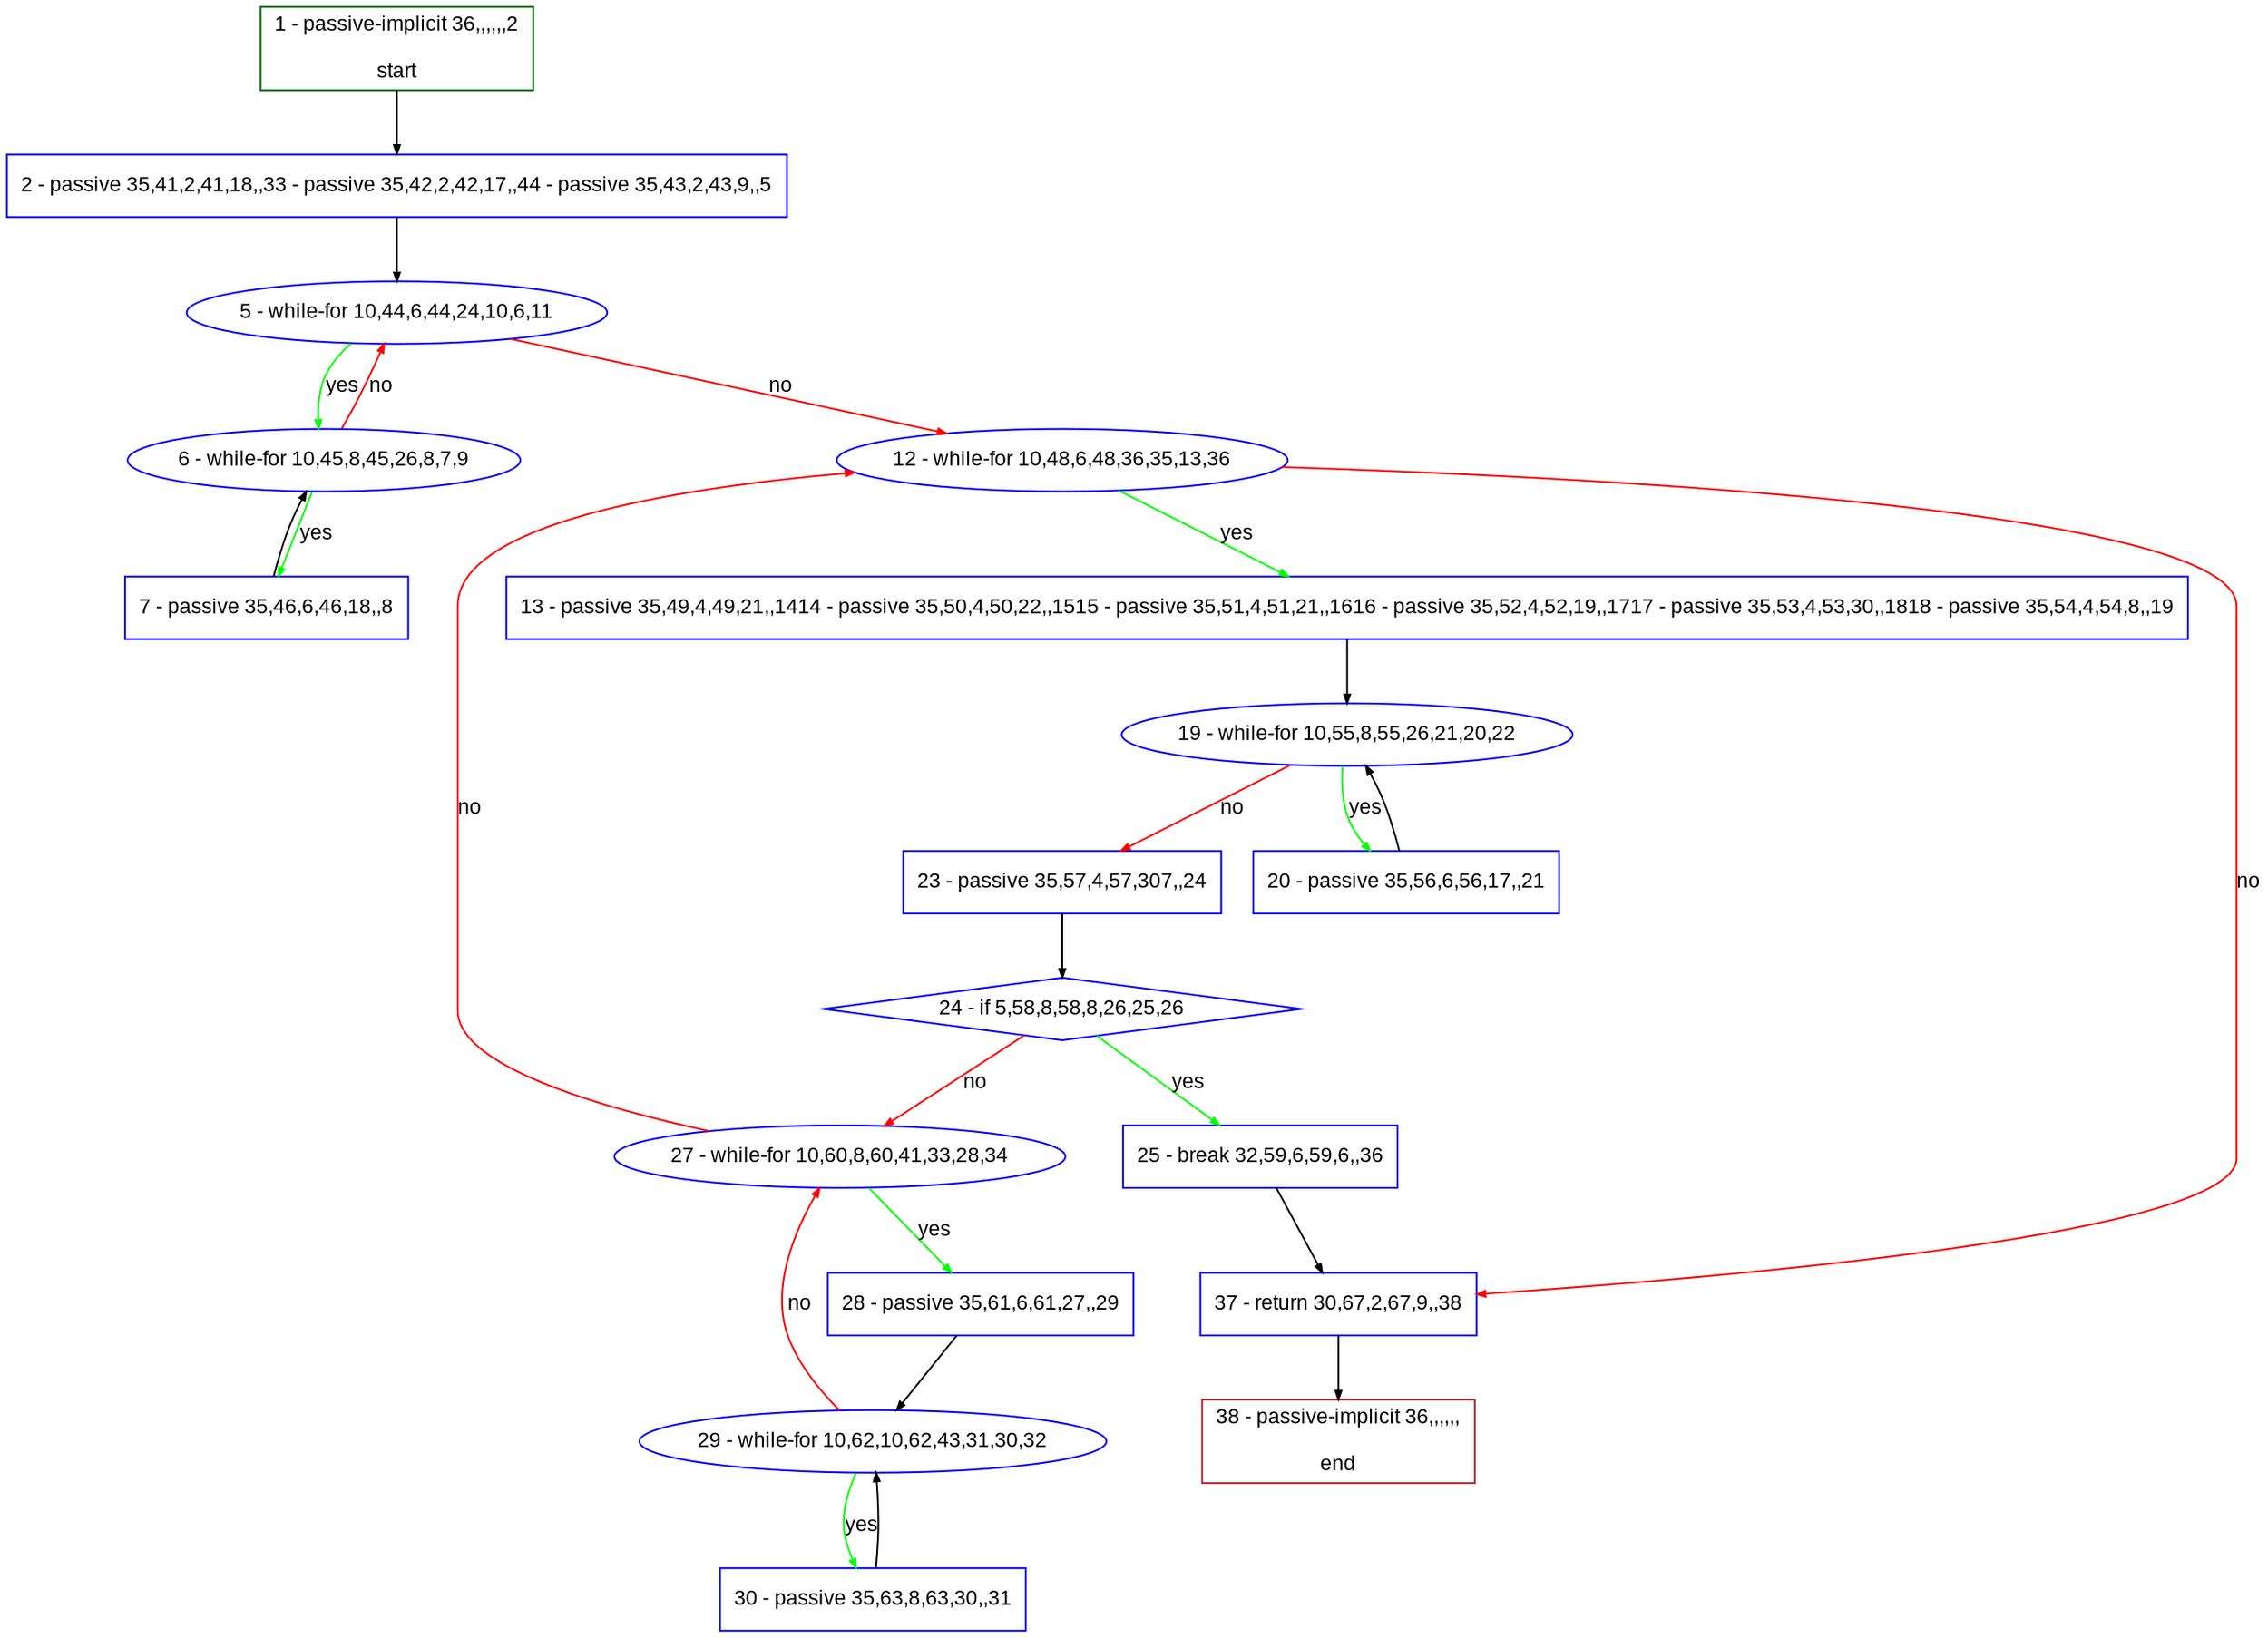 digraph "" {
  graph [pack="true", label="", fontsize="12", packmode="clust", fontname="Arial", fillcolor="#FFFFCC", bgcolor="white", style="rounded,filled", compound="true"];
  node [node_initialized="no", label="", color="grey", fontsize="12", fillcolor="white", fontname="Arial", style="filled", shape="rectangle", compound="true", fixedsize="false"];
  edge [fontcolor="black", arrowhead="normal", arrowtail="none", arrowsize="0.5", ltail="", label="", color="black", fontsize="12", lhead="", fontname="Arial", dir="forward", compound="true"];
  __N1 [label="2 - passive 35,41,2,41,18,,33 - passive 35,42,2,42,17,,44 - passive 35,43,2,43,9,,5", color="#0000ff", fillcolor="#ffffff", style="filled", shape="box"];
  __N2 [label="1 - passive-implicit 36,,,,,,2\n\nstart", color="#006400", fillcolor="#ffffff", style="filled", shape="box"];
  __N3 [label="5 - while-for 10,44,6,44,24,10,6,11", color="#0000ff", fillcolor="#ffffff", style="filled", shape="oval"];
  __N4 [label="6 - while-for 10,45,8,45,26,8,7,9", color="#0000ff", fillcolor="#ffffff", style="filled", shape="oval"];
  __N5 [label="12 - while-for 10,48,6,48,36,35,13,36", color="#0000ff", fillcolor="#ffffff", style="filled", shape="oval"];
  __N6 [label="7 - passive 35,46,6,46,18,,8", color="#0000ff", fillcolor="#ffffff", style="filled", shape="box"];
  __N7 [label="13 - passive 35,49,4,49,21,,1414 - passive 35,50,4,50,22,,1515 - passive 35,51,4,51,21,,1616 - passive 35,52,4,52,19,,1717 - passive 35,53,4,53,30,,1818 - passive 35,54,4,54,8,,19", color="#0000ff", fillcolor="#ffffff", style="filled", shape="box"];
  __N8 [label="37 - return 30,67,2,67,9,,38", color="#0000ff", fillcolor="#ffffff", style="filled", shape="box"];
  __N9 [label="19 - while-for 10,55,8,55,26,21,20,22", color="#0000ff", fillcolor="#ffffff", style="filled", shape="oval"];
  __N10 [label="20 - passive 35,56,6,56,17,,21", color="#0000ff", fillcolor="#ffffff", style="filled", shape="box"];
  __N11 [label="23 - passive 35,57,4,57,307,,24", color="#0000ff", fillcolor="#ffffff", style="filled", shape="box"];
  __N12 [label="24 - if 5,58,8,58,8,26,25,26", color="#0000ff", fillcolor="#ffffff", style="filled", shape="diamond"];
  __N13 [label="25 - break 32,59,6,59,6,,36", color="#0000ff", fillcolor="#ffffff", style="filled", shape="box"];
  __N14 [label="27 - while-for 10,60,8,60,41,33,28,34", color="#0000ff", fillcolor="#ffffff", style="filled", shape="oval"];
  __N15 [label="28 - passive 35,61,6,61,27,,29", color="#0000ff", fillcolor="#ffffff", style="filled", shape="box"];
  __N16 [label="29 - while-for 10,62,10,62,43,31,30,32", color="#0000ff", fillcolor="#ffffff", style="filled", shape="oval"];
  __N17 [label="30 - passive 35,63,8,63,30,,31", color="#0000ff", fillcolor="#ffffff", style="filled", shape="box"];
  __N18 [label="38 - passive-implicit 36,,,,,,\n\nend", color="#a52a2a", fillcolor="#ffffff", style="filled", shape="box"];
  __N2 -> __N1 [arrowhead="normal", arrowtail="none", color="#000000", label="", dir="forward"];
  __N1 -> __N3 [arrowhead="normal", arrowtail="none", color="#000000", label="", dir="forward"];
  __N3 -> __N4 [arrowhead="normal", arrowtail="none", color="#00ff00", label="yes", dir="forward"];
  __N4 -> __N3 [arrowhead="normal", arrowtail="none", color="#ff0000", label="no", dir="forward"];
  __N3 -> __N5 [arrowhead="normal", arrowtail="none", color="#ff0000", label="no", dir="forward"];
  __N4 -> __N6 [arrowhead="normal", arrowtail="none", color="#00ff00", label="yes", dir="forward"];
  __N6 -> __N4 [arrowhead="normal", arrowtail="none", color="#000000", label="", dir="forward"];
  __N5 -> __N7 [arrowhead="normal", arrowtail="none", color="#00ff00", label="yes", dir="forward"];
  __N5 -> __N8 [arrowhead="normal", arrowtail="none", color="#ff0000", label="no", dir="forward"];
  __N7 -> __N9 [arrowhead="normal", arrowtail="none", color="#000000", label="", dir="forward"];
  __N9 -> __N10 [arrowhead="normal", arrowtail="none", color="#00ff00", label="yes", dir="forward"];
  __N10 -> __N9 [arrowhead="normal", arrowtail="none", color="#000000", label="", dir="forward"];
  __N9 -> __N11 [arrowhead="normal", arrowtail="none", color="#ff0000", label="no", dir="forward"];
  __N11 -> __N12 [arrowhead="normal", arrowtail="none", color="#000000", label="", dir="forward"];
  __N12 -> __N13 [arrowhead="normal", arrowtail="none", color="#00ff00", label="yes", dir="forward"];
  __N12 -> __N14 [arrowhead="normal", arrowtail="none", color="#ff0000", label="no", dir="forward"];
  __N13 -> __N8 [arrowhead="normal", arrowtail="none", color="#000000", label="", dir="forward"];
  __N14 -> __N5 [arrowhead="normal", arrowtail="none", color="#ff0000", label="no", dir="forward"];
  __N14 -> __N15 [arrowhead="normal", arrowtail="none", color="#00ff00", label="yes", dir="forward"];
  __N15 -> __N16 [arrowhead="normal", arrowtail="none", color="#000000", label="", dir="forward"];
  __N16 -> __N14 [arrowhead="normal", arrowtail="none", color="#ff0000", label="no", dir="forward"];
  __N16 -> __N17 [arrowhead="normal", arrowtail="none", color="#00ff00", label="yes", dir="forward"];
  __N17 -> __N16 [arrowhead="normal", arrowtail="none", color="#000000", label="", dir="forward"];
  __N8 -> __N18 [arrowhead="normal", arrowtail="none", color="#000000", label="", dir="forward"];
}
